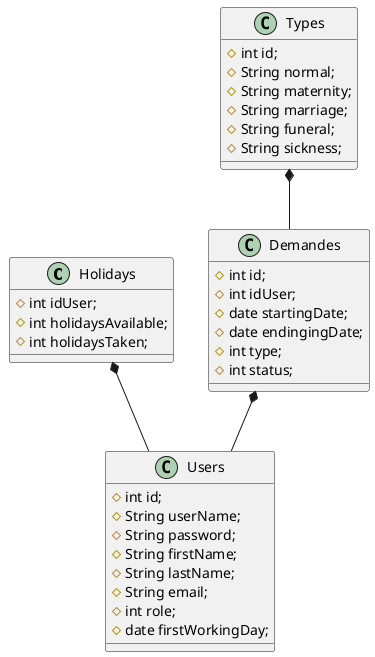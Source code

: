 @startuml tables
Holidays *-- Users
Demandes *-- Users
Types *-- Demandes



class Users {
#int id;
#String userName;
#String password;
#String firstName;
#String lastName;
#String email;
#int role;
#date firstWorkingDay;
}

class Holidays {
#int idUser;
#int holidaysAvailable;
#int holidaysTaken;
}

class Demandes {
#int id;
#int idUser;
#date startingDate;
#date endingingDate;
#int type;
#int status;
}

class Types {
#int id;
#String normal;
#String maternity;
#String marriage;
#String funeral;
#String sickness;
}
@enduml